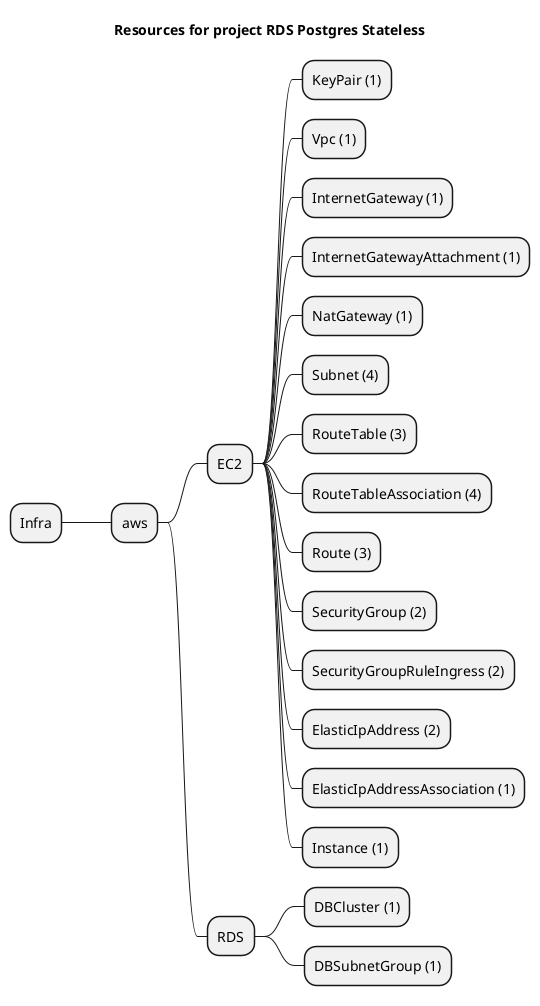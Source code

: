 @startmindmap
title Resources for project RDS Postgres Stateless
skinparam monochrome true
+ Infra
++ aws
+++ EC2
++++ KeyPair (1)
++++ Vpc (1)
++++ InternetGateway (1)
++++ InternetGatewayAttachment (1)
++++ NatGateway (1)
++++ Subnet (4)
++++ RouteTable (3)
++++ RouteTableAssociation (4)
++++ Route (3)
++++ SecurityGroup (2)
++++ SecurityGroupRuleIngress (2)
++++ ElasticIpAddress (2)
++++ ElasticIpAddressAssociation (1)
++++ Instance (1)
+++ RDS
++++ DBCluster (1)
++++ DBSubnetGroup (1)
@endmindmap